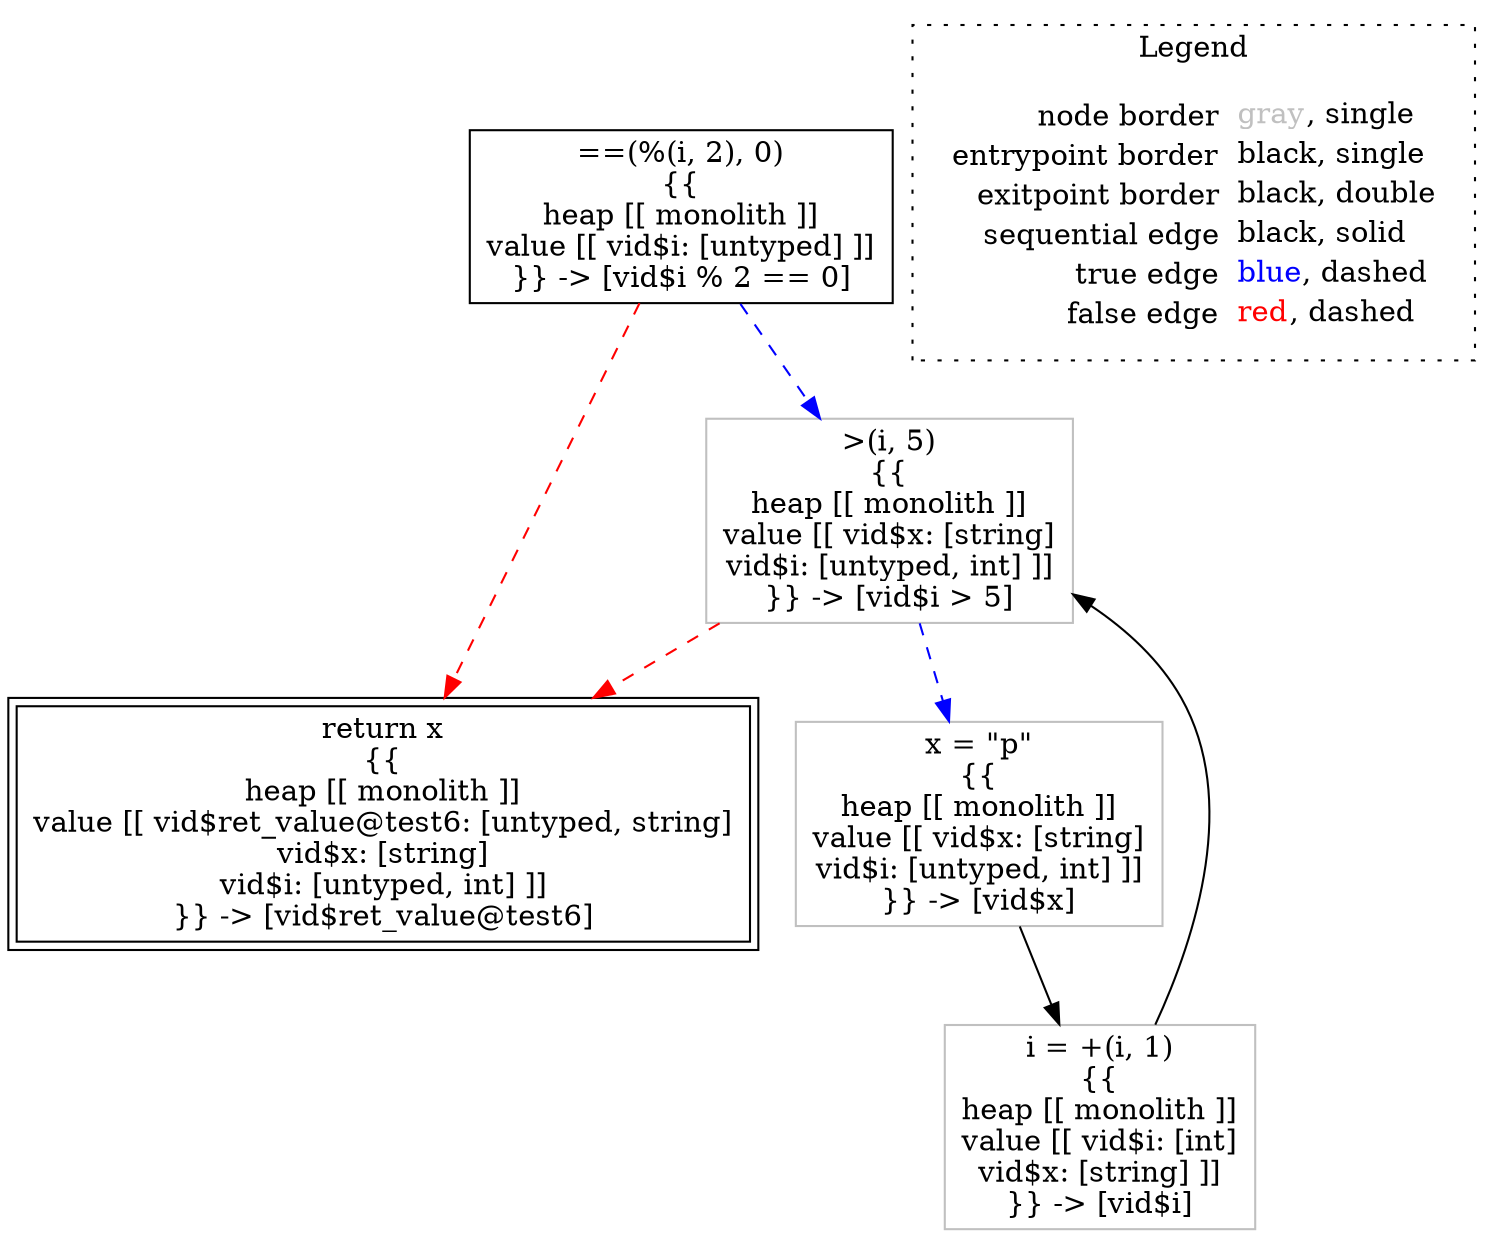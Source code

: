 digraph {
	"node0" [shape="rect",color="black",label=<==(%(i, 2), 0)<BR/>{{<BR/>heap [[ monolith ]]<BR/>value [[ vid$i: [untyped] ]]<BR/>}} -&gt; [vid$i % 2 == 0]>];
	"node1" [shape="rect",color="gray",label=<x = &quot;p&quot;<BR/>{{<BR/>heap [[ monolith ]]<BR/>value [[ vid$x: [string]<BR/>vid$i: [untyped, int] ]]<BR/>}} -&gt; [vid$x]>];
	"node2" [shape="rect",color="black",peripheries="2",label=<return x<BR/>{{<BR/>heap [[ monolith ]]<BR/>value [[ vid$ret_value@test6: [untyped, string]<BR/>vid$x: [string]<BR/>vid$i: [untyped, int] ]]<BR/>}} -&gt; [vid$ret_value@test6]>];
	"node3" [shape="rect",color="gray",label=<&gt;(i, 5)<BR/>{{<BR/>heap [[ monolith ]]<BR/>value [[ vid$x: [string]<BR/>vid$i: [untyped, int] ]]<BR/>}} -&gt; [vid$i &gt; 5]>];
	"node4" [shape="rect",color="gray",label=<i = +(i, 1)<BR/>{{<BR/>heap [[ monolith ]]<BR/>value [[ vid$i: [int]<BR/>vid$x: [string] ]]<BR/>}} -&gt; [vid$i]>];
	"node1" -> "node4" [color="black"];
	"node0" -> "node2" [color="red",style="dashed"];
	"node0" -> "node3" [color="blue",style="dashed"];
	"node3" -> "node1" [color="blue",style="dashed"];
	"node3" -> "node2" [color="red",style="dashed"];
	"node4" -> "node3" [color="black"];
subgraph cluster_legend {
	label="Legend";
	style=dotted;
	node [shape=plaintext];
	"legend" [label=<<table border="0" cellpadding="2" cellspacing="0" cellborder="0"><tr><td align="right">node border&nbsp;</td><td align="left"><font color="gray">gray</font>, single</td></tr><tr><td align="right">entrypoint border&nbsp;</td><td align="left"><font color="black">black</font>, single</td></tr><tr><td align="right">exitpoint border&nbsp;</td><td align="left"><font color="black">black</font>, double</td></tr><tr><td align="right">sequential edge&nbsp;</td><td align="left"><font color="black">black</font>, solid</td></tr><tr><td align="right">true edge&nbsp;</td><td align="left"><font color="blue">blue</font>, dashed</td></tr><tr><td align="right">false edge&nbsp;</td><td align="left"><font color="red">red</font>, dashed</td></tr></table>>];
}

}
